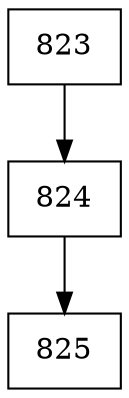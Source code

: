 digraph G {
  node [shape=record];
  node0 [label="{823}"];
  node0 -> node1;
  node1 [label="{824}"];
  node1 -> node2;
  node2 [label="{825}"];
}
